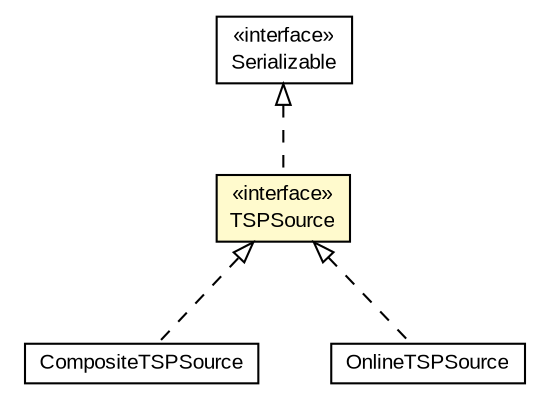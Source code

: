 #!/usr/local/bin/dot
#
# Class diagram 
# Generated by UMLGraph version R5_6-24-gf6e263 (http://www.umlgraph.org/)
#

digraph G {
	edge [fontname="arial",fontsize=10,labelfontname="arial",labelfontsize=10];
	node [fontname="arial",fontsize=10,shape=plaintext];
	nodesep=0.25;
	ranksep=0.5;
	// eu.europa.esig.dss.x509.tsp.TSPSource
	c707769 [label=<<table title="eu.europa.esig.dss.x509.tsp.TSPSource" border="0" cellborder="1" cellspacing="0" cellpadding="2" port="p" bgcolor="lemonChiffon" href="./TSPSource.html">
		<tr><td><table border="0" cellspacing="0" cellpadding="1">
<tr><td align="center" balign="center"> &#171;interface&#187; </td></tr>
<tr><td align="center" balign="center"> TSPSource </td></tr>
		</table></td></tr>
		</table>>, URL="./TSPSource.html", fontname="arial", fontcolor="black", fontsize=10.0];
	// eu.europa.esig.dss.x509.tsp.CompositeTSPSource
	c707770 [label=<<table title="eu.europa.esig.dss.x509.tsp.CompositeTSPSource" border="0" cellborder="1" cellspacing="0" cellpadding="2" port="p" href="./CompositeTSPSource.html">
		<tr><td><table border="0" cellspacing="0" cellpadding="1">
<tr><td align="center" balign="center"> CompositeTSPSource </td></tr>
		</table></td></tr>
		</table>>, URL="./CompositeTSPSource.html", fontname="arial", fontcolor="black", fontsize=10.0];
	// eu.europa.esig.dss.client.tsp.OnlineTSPSource
	c708168 [label=<<table title="eu.europa.esig.dss.client.tsp.OnlineTSPSource" border="0" cellborder="1" cellspacing="0" cellpadding="2" port="p" href="../../client/tsp/OnlineTSPSource.html">
		<tr><td><table border="0" cellspacing="0" cellpadding="1">
<tr><td align="center" balign="center"> OnlineTSPSource </td></tr>
		</table></td></tr>
		</table>>, URL="../../client/tsp/OnlineTSPSource.html", fontname="arial", fontcolor="black", fontsize=10.0];
	//eu.europa.esig.dss.x509.tsp.TSPSource implements java.io.Serializable
	c708473:p -> c707769:p [dir=back,arrowtail=empty,style=dashed];
	//eu.europa.esig.dss.x509.tsp.CompositeTSPSource implements eu.europa.esig.dss.x509.tsp.TSPSource
	c707769:p -> c707770:p [dir=back,arrowtail=empty,style=dashed];
	//eu.europa.esig.dss.client.tsp.OnlineTSPSource implements eu.europa.esig.dss.x509.tsp.TSPSource
	c707769:p -> c708168:p [dir=back,arrowtail=empty,style=dashed];
	// java.io.Serializable
	c708473 [label=<<table title="java.io.Serializable" border="0" cellborder="1" cellspacing="0" cellpadding="2" port="p" href="http://java.sun.com/j2se/1.4.2/docs/api/java/io/Serializable.html">
		<tr><td><table border="0" cellspacing="0" cellpadding="1">
<tr><td align="center" balign="center"> &#171;interface&#187; </td></tr>
<tr><td align="center" balign="center"> Serializable </td></tr>
		</table></td></tr>
		</table>>, URL="http://java.sun.com/j2se/1.4.2/docs/api/java/io/Serializable.html", fontname="arial", fontcolor="black", fontsize=10.0];
}

